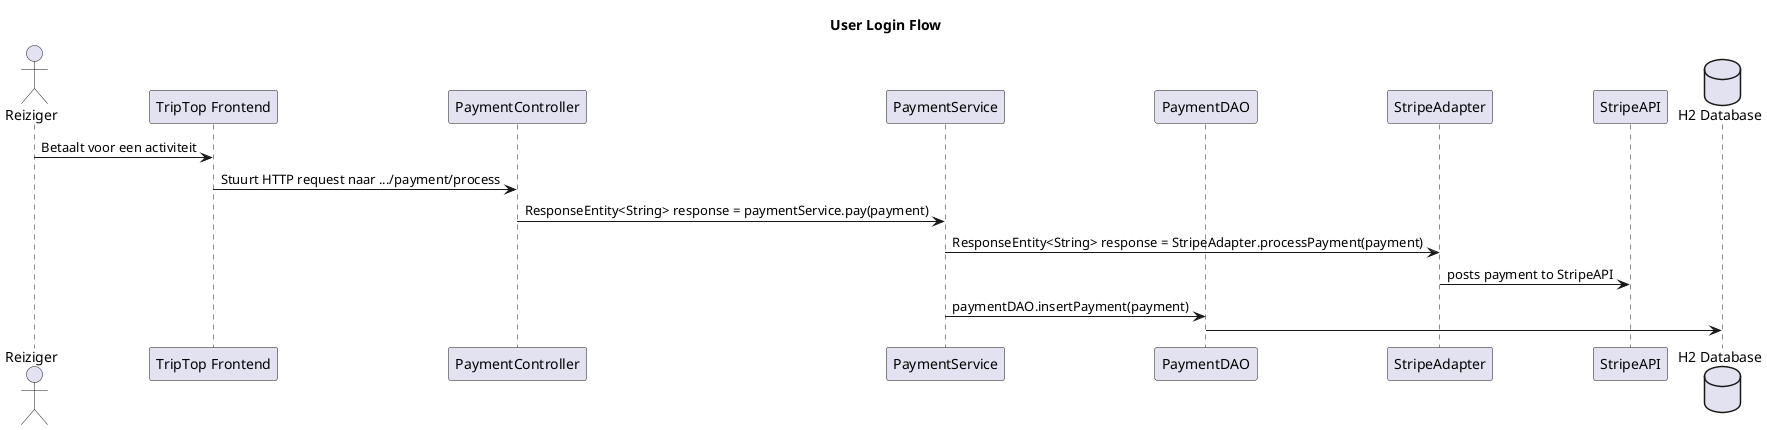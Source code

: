 @startuml
title User Login Flow

actor Reiziger
participant "TripTop Frontend" as ttfe

participant "PaymentController" as paymentcontroller
participant "PaymentService" as paymentservice
participant "PaymentDAO" as paymentdao
participant "StripeAdapter" as stripeadapter
participant "StripeAPI" as stripeapi

database "H2 Database" as h2


Reiziger -> ttfe : Betaalt voor een activiteit
ttfe -> paymentcontroller : Stuurt HTTP request naar .../payment/process
paymentcontroller -> paymentservice : ResponseEntity<String> response = paymentService.pay(payment)
paymentservice -> stripeadapter : ResponseEntity<String> response = StripeAdapter.processPayment(payment)
stripeadapter -> stripeapi : posts payment to StripeAPI
paymentservice -> paymentdao : paymentDAO.insertPayment(payment)
paymentdao -> h2 : 


@enduml
